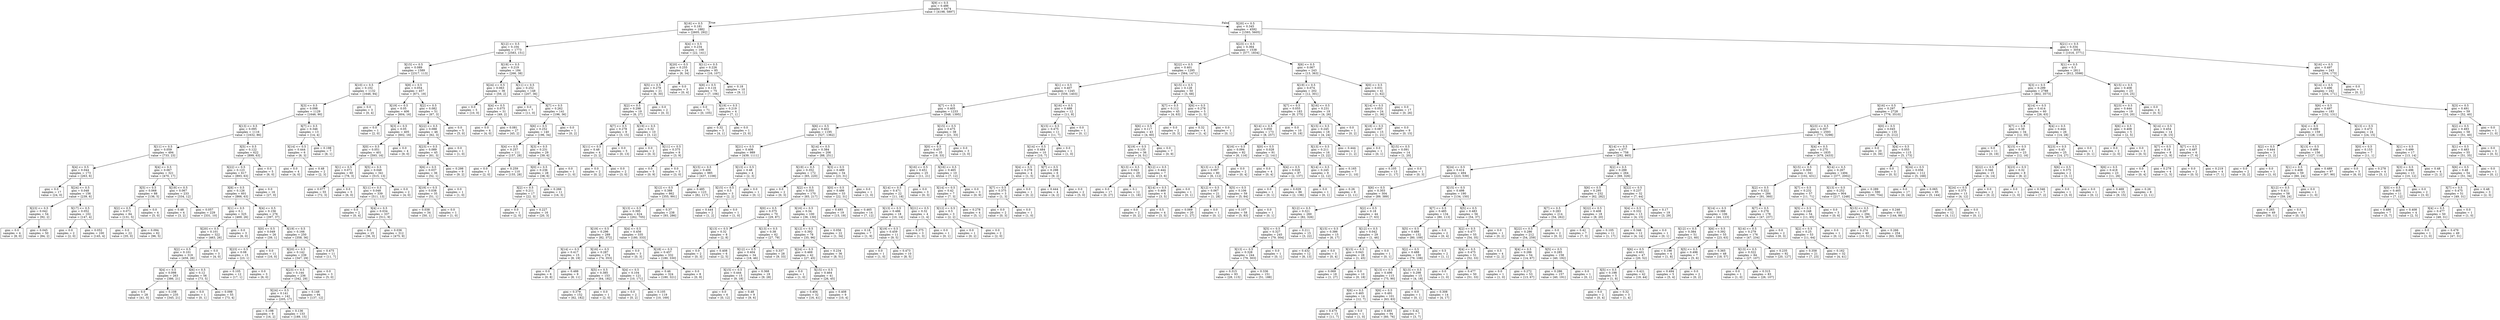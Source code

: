 digraph Tree {
node [shape=box] ;
0 [label="X[9] <= 0.5\ngini = 0.486\nsamples = 6474\nvalue = [4198, 5897]"] ;
1 [label="X[16] <= 0.5\ngini = 0.181\nsamples = 1882\nvalue = [2605, 292]"] ;
0 -> 1 [labeldistance=2.5, labelangle=45, headlabel="True"] ;
2 [label="X[12] <= 0.5\ngini = 0.104\nsamples = 1773\nvalue = [2583, 151]"] ;
1 -> 2 ;
3 [label="X[15] <= 0.5\ngini = 0.089\nsamples = 1589\nvalue = [2317, 113]"] ;
2 -> 3 ;
4 [label="X[10] <= 0.5\ngini = 0.102\nsamples = 1132\nvalue = [1646, 94]"] ;
3 -> 4 ;
5 [label="X[3] <= 0.5\ngini = 0.098\nsamples = 1129\nvalue = [1646, 90]"] ;
4 -> 5 ;
6 [label="X[13] <= 0.5\ngini = 0.095\nsamples = 1116\nvalue = [1632, 86]"] ;
5 -> 6 ;
7 [label="X[11] <= 0.5\ngini = 0.059\nsamples = 494\nvalue = [733, 23]"] ;
6 -> 7 ;
8 [label="X[4] <= 0.5\ngini = 0.044\nsamples = 173\nvalue = [263, 6]"] ;
7 -> 8 ;
9 [label="gini = 0.0\nsamples = 17\nvalue = [24, 0]"] ;
8 -> 9 ;
10 [label="X[24] <= 0.5\ngini = 0.048\nsamples = 156\nvalue = [239, 6]"] ;
8 -> 10 ;
11 [label="X[23] <= 0.5\ngini = 0.042\nsamples = 54\nvalue = [92, 2]"] ;
10 -> 11 ;
12 [label="gini = 0.0\nsamples = 4\nvalue = [8, 0]"] ;
11 -> 12 ;
13 [label="gini = 0.045\nsamples = 50\nvalue = [84, 2]"] ;
11 -> 13 ;
14 [label="X[17] <= 0.5\ngini = 0.052\nsamples = 102\nvalue = [147, 4]"] ;
10 -> 14 ;
15 [label="gini = 0.0\nsamples = 2\nvalue = [2, 0]"] ;
14 -> 15 ;
16 [label="gini = 0.052\nsamples = 100\nvalue = [145, 4]"] ;
14 -> 16 ;
17 [label="X[4] <= 0.5\ngini = 0.067\nsamples = 321\nvalue = [470, 17]"] ;
7 -> 17 ;
18 [label="X[5] <= 0.5\ngini = 0.068\nsamples = 88\nvalue = [136, 5]"] ;
17 -> 18 ;
19 [label="X[2] <= 0.5\ngini = 0.071\nsamples = 84\nvalue = [131, 5]"] ;
18 -> 19 ;
20 [label="gini = 0.0\nsamples = 22\nvalue = [35, 0]"] ;
19 -> 20 ;
21 [label="gini = 0.094\nsamples = 62\nvalue = [96, 5]"] ;
19 -> 21 ;
22 [label="gini = 0.0\nsamples = 4\nvalue = [5, 0]"] ;
18 -> 22 ;
23 [label="X[19] <= 0.5\ngini = 0.067\nsamples = 233\nvalue = [334, 12]"] ;
17 -> 23 ;
24 [label="gini = 0.48\nsamples = 4\nvalue = [3, 2]"] ;
23 -> 24 ;
25 [label="gini = 0.057\nsamples = 229\nvalue = [331, 10]"] ;
23 -> 25 ;
26 [label="X[5] <= 0.5\ngini = 0.122\nsamples = 622\nvalue = [899, 63]"] ;
6 -> 26 ;
27 [label="X[22] <= 0.5\ngini = 0.123\nsamples = 617\nvalue = [893, 63]"] ;
26 -> 27 ;
28 [label="X[8] <= 0.5\ngini = 0.126\nsamples = 601\nvalue = [866, 63]"] ;
27 -> 28 ;
29 [label="X[1] <= 0.5\ngini = 0.1\nsamples = 325\nvalue = [469, 26]"] ;
28 -> 29 ;
30 [label="X[20] <= 0.5\ngini = 0.101\nsamples = 322\nvalue = [463, 26]"] ;
29 -> 30 ;
31 [label="X[2] <= 0.5\ngini = 0.101\nsamples = 319\nvalue = [459, 26]"] ;
30 -> 31 ;
32 [label="X[4] <= 0.5\ngini = 0.098\nsamples = 263\nvalue = [386, 21]"] ;
31 -> 32 ;
33 [label="gini = 0.0\nsamples = 28\nvalue = [41, 0]"] ;
32 -> 33 ;
34 [label="gini = 0.108\nsamples = 235\nvalue = [345, 21]"] ;
32 -> 34 ;
35 [label="X[6] <= 0.5\ngini = 0.12\nsamples = 56\nvalue = [73, 5]"] ;
31 -> 35 ;
36 [label="gini = 0.0\nsamples = 1\nvalue = [0, 1]"] ;
35 -> 36 ;
37 [label="gini = 0.098\nsamples = 55\nvalue = [73, 4]"] ;
35 -> 37 ;
38 [label="gini = 0.0\nsamples = 3\nvalue = [4, 0]"] ;
30 -> 38 ;
39 [label="gini = 0.0\nsamples = 3\nvalue = [6, 0]"] ;
29 -> 39 ;
40 [label="X[4] <= 0.5\ngini = 0.156\nsamples = 276\nvalue = [397, 37]"] ;
28 -> 40 ;
41 [label="X[0] <= 0.5\ngini = 0.049\nsamples = 26\nvalue = [39, 1]"] ;
40 -> 41 ;
42 [label="X[23] <= 0.5\ngini = 0.08\nsamples = 15\nvalue = [23, 1]"] ;
41 -> 42 ;
43 [label="gini = 0.105\nsamples = 12\nvalue = [17, 1]"] ;
42 -> 43 ;
44 [label="gini = 0.0\nsamples = 3\nvalue = [6, 0]"] ;
42 -> 44 ;
45 [label="gini = 0.0\nsamples = 11\nvalue = [16, 0]"] ;
41 -> 45 ;
46 [label="X[19] <= 0.5\ngini = 0.166\nsamples = 250\nvalue = [358, 36]"] ;
40 -> 46 ;
47 [label="X[20] <= 0.5\ngini = 0.142\nsamples = 239\nvalue = [347, 29]"] ;
46 -> 47 ;
48 [label="X[23] <= 0.5\ngini = 0.144\nsamples = 236\nvalue = [342, 29]"] ;
47 -> 48 ;
49 [label="X[24] <= 0.5\ngini = 0.141\nsamples = 142\nvalue = [205, 17]"] ;
48 -> 49 ;
50 [label="gini = 0.198\nsamples = 9\nvalue = [16, 2]"] ;
49 -> 50 ;
51 [label="gini = 0.136\nsamples = 133\nvalue = [189, 15]"] ;
49 -> 51 ;
52 [label="gini = 0.148\nsamples = 94\nvalue = [137, 12]"] ;
48 -> 52 ;
53 [label="gini = 0.0\nsamples = 3\nvalue = [5, 0]"] ;
47 -> 53 ;
54 [label="gini = 0.475\nsamples = 11\nvalue = [11, 7]"] ;
46 -> 54 ;
55 [label="gini = 0.0\nsamples = 16\nvalue = [27, 0]"] ;
27 -> 55 ;
56 [label="gini = 0.0\nsamples = 5\nvalue = [6, 0]"] ;
26 -> 56 ;
57 [label="X[7] <= 0.5\ngini = 0.346\nsamples = 13\nvalue = [14, 4]"] ;
5 -> 57 ;
58 [label="X[14] <= 0.5\ngini = 0.444\nsamples = 6\nvalue = [6, 3]"] ;
57 -> 58 ;
59 [label="gini = 0.0\nsamples = 4\nvalue = [4, 0]"] ;
58 -> 59 ;
60 [label="gini = 0.48\nsamples = 2\nvalue = [2, 3]"] ;
58 -> 60 ;
61 [label="gini = 0.198\nsamples = 7\nvalue = [8, 1]"] ;
57 -> 61 ;
62 [label="gini = 0.0\nsamples = 3\nvalue = [0, 4]"] ;
4 -> 62 ;
63 [label="X[8] <= 0.5\ngini = 0.054\nsamples = 457\nvalue = [671, 19]"] ;
3 -> 63 ;
64 [label="X[19] <= 0.5\ngini = 0.05\nsamples = 406\nvalue = [604, 16]"] ;
63 -> 64 ;
65 [label="gini = 0.0\nsamples = 1\nvalue = [2, 0]"] ;
64 -> 65 ;
66 [label="X[3] <= 0.5\ngini = 0.05\nsamples = 405\nvalue = [602, 16]"] ;
64 -> 66 ;
67 [label="X[0] <= 0.5\ngini = 0.051\nsamples = 401\nvalue = [593, 16]"] ;
66 -> 67 ;
68 [label="X[1] <= 0.5\ngini = 0.071\nsamples = 60\nvalue = [78, 3]"] ;
67 -> 68 ;
69 [label="gini = 0.077\nsamples = 55\nvalue = [72, 3]"] ;
68 -> 69 ;
70 [label="gini = 0.0\nsamples = 5\nvalue = [6, 0]"] ;
68 -> 70 ;
71 [label="X[5] <= 0.5\ngini = 0.048\nsamples = 341\nvalue = [515, 13]"] ;
67 -> 71 ;
72 [label="X[11] <= 0.5\ngini = 0.048\nsamples = 339\nvalue = [511, 13]"] ;
71 -> 72 ;
73 [label="gini = 0.0\nsamples = 2\nvalue = [0, 4]"] ;
72 -> 73 ;
74 [label="X[4] <= 0.5\ngini = 0.034\nsamples = 337\nvalue = [511, 9]"] ;
72 -> 74 ;
75 [label="gini = 0.0\nsamples = 25\nvalue = [36, 0]"] ;
74 -> 75 ;
76 [label="gini = 0.036\nsamples = 312\nvalue = [475, 9]"] ;
74 -> 76 ;
77 [label="gini = 0.0\nsamples = 2\nvalue = [4, 0]"] ;
71 -> 77 ;
78 [label="gini = 0.0\nsamples = 4\nvalue = [9, 0]"] ;
66 -> 78 ;
79 [label="X[2] <= 0.5\ngini = 0.082\nsamples = 51\nvalue = [67, 3]"] ;
63 -> 79 ;
80 [label="X[22] <= 0.5\ngini = 0.088\nsamples = 46\nvalue = [62, 3]"] ;
79 -> 80 ;
81 [label="X[23] <= 0.5\ngini = 0.089\nsamples = 45\nvalue = [61, 3]"] ;
80 -> 81 ;
82 [label="X[6] <= 0.5\ngini = 0.037\nsamples = 36\nvalue = [52, 1]"] ;
81 -> 82 ;
83 [label="X[19] <= 0.5\ngini = 0.038\nsamples = 35\nvalue = [51, 1]"] ;
82 -> 83 ;
84 [label="gini = 0.038\nsamples = 34\nvalue = [50, 1]"] ;
83 -> 84 ;
85 [label="gini = 0.0\nsamples = 1\nvalue = [1, 0]"] ;
83 -> 85 ;
86 [label="gini = 0.0\nsamples = 1\nvalue = [1, 0]"] ;
82 -> 86 ;
87 [label="gini = 0.298\nsamples = 9\nvalue = [9, 2]"] ;
81 -> 87 ;
88 [label="gini = 0.0\nsamples = 1\nvalue = [1, 0]"] ;
80 -> 88 ;
89 [label="gini = 0.0\nsamples = 5\nvalue = [5, 0]"] ;
79 -> 89 ;
90 [label="X[19] <= 0.5\ngini = 0.219\nsamples = 184\nvalue = [266, 38]"] ;
2 -> 90 ;
91 [label="X[24] <= 0.5\ngini = 0.063\nsamples = 36\nvalue = [59, 2]"] ;
90 -> 91 ;
92 [label="gini = 0.0\nsamples = 5\nvalue = [10, 0]"] ;
91 -> 92 ;
93 [label="X[4] <= 0.5\ngini = 0.075\nsamples = 31\nvalue = [49, 2]"] ;
91 -> 93 ;
94 [label="gini = 0.0\nsamples = 4\nvalue = [4, 0]"] ;
93 -> 94 ;
95 [label="gini = 0.081\nsamples = 27\nvalue = [45, 2]"] ;
93 -> 95 ;
96 [label="X[11] <= 0.5\ngini = 0.252\nsamples = 148\nvalue = [207, 36]"] ;
90 -> 96 ;
97 [label="gini = 0.0\nsamples = 7\nvalue = [11, 0]"] ;
96 -> 97 ;
98 [label="X[7] <= 0.5\ngini = 0.262\nsamples = 141\nvalue = [196, 36]"] ;
96 -> 98 ;
99 [label="X[6] <= 0.5\ngini = 0.252\nsamples = 140\nvalue = [196, 34]"] ;
98 -> 99 ;
100 [label="X[4] <= 0.5\ngini = 0.257\nsamples = 111\nvalue = [157, 28]"] ;
99 -> 100 ;
101 [label="gini = 0.0\nsamples = 1\nvalue = [2, 0]"] ;
100 -> 101 ;
102 [label="gini = 0.259\nsamples = 110\nvalue = [155, 28]"] ;
100 -> 102 ;
103 [label="X[3] <= 0.5\ngini = 0.231\nsamples = 29\nvalue = [39, 6]"] ;
99 -> 103 ;
104 [label="X[0] <= 0.5\ngini = 0.236\nsamples = 28\nvalue = [38, 6]"] ;
103 -> 104 ;
105 [label="X[2] <= 0.5\ngini = 0.211\nsamples = 17\nvalue = [22, 3]"] ;
104 -> 105 ;
106 [label="gini = 0.0\nsamples = 1\nvalue = [2, 0]"] ;
105 -> 106 ;
107 [label="gini = 0.227\nsamples = 16\nvalue = [20, 3]"] ;
105 -> 107 ;
108 [label="gini = 0.266\nsamples = 11\nvalue = [16, 3]"] ;
104 -> 108 ;
109 [label="gini = 0.0\nsamples = 1\nvalue = [1, 0]"] ;
103 -> 109 ;
110 [label="gini = 0.0\nsamples = 1\nvalue = [0, 2]"] ;
98 -> 110 ;
111 [label="X[4] <= 0.5\ngini = 0.234\nsamples = 109\nvalue = [22, 141]"] ;
1 -> 111 ;
112 [label="X[20] <= 0.5\ngini = 0.255\nsamples = 24\nvalue = [6, 34]"] ;
111 -> 112 ;
113 [label="X[5] <= 0.5\ngini = 0.278\nsamples = 21\nvalue = [6, 30]"] ;
112 -> 113 ;
114 [label="X[2] <= 0.5\ngini = 0.298\nsamples = 19\nvalue = [6, 27]"] ;
113 -> 114 ;
115 [label="X[7] <= 0.5\ngini = 0.278\nsamples = 9\nvalue = [3, 15]"] ;
114 -> 115 ;
116 [label="X[11] <= 0.5\ngini = 0.48\nsamples = 4\nvalue = [3, 2]"] ;
115 -> 116 ;
117 [label="gini = 0.0\nsamples = 2\nvalue = [0, 2]"] ;
116 -> 117 ;
118 [label="gini = 0.0\nsamples = 2\nvalue = [3, 0]"] ;
116 -> 118 ;
119 [label="gini = 0.0\nsamples = 5\nvalue = [0, 13]"] ;
115 -> 119 ;
120 [label="X[19] <= 0.5\ngini = 0.32\nsamples = 10\nvalue = [3, 12]"] ;
114 -> 120 ;
121 [label="gini = 0.0\nsamples = 2\nvalue = [0, 3]"] ;
120 -> 121 ;
122 [label="X[11] <= 0.5\ngini = 0.375\nsamples = 8\nvalue = [3, 9]"] ;
120 -> 122 ;
123 [label="gini = 0.0\nsamples = 5\nvalue = [0, 9]"] ;
122 -> 123 ;
124 [label="gini = 0.0\nsamples = 3\nvalue = [3, 0]"] ;
122 -> 124 ;
125 [label="gini = 0.0\nsamples = 2\nvalue = [0, 3]"] ;
113 -> 125 ;
126 [label="gini = 0.0\nsamples = 3\nvalue = [0, 4]"] ;
112 -> 126 ;
127 [label="X[11] <= 0.5\ngini = 0.226\nsamples = 85\nvalue = [16, 107]"] ;
111 -> 127 ;
128 [label="X[8] <= 0.5\ngini = 0.116\nsamples = 75\nvalue = [7, 106]"] ;
127 -> 128 ;
129 [label="gini = 0.0\nsamples = 71\nvalue = [0, 105]"] ;
128 -> 129 ;
130 [label="X[19] <= 0.5\ngini = 0.219\nsamples = 4\nvalue = [7, 1]"] ;
128 -> 130 ;
131 [label="gini = 0.32\nsamples = 3\nvalue = [4, 1]"] ;
130 -> 131 ;
132 [label="gini = 0.0\nsamples = 1\nvalue = [3, 0]"] ;
130 -> 132 ;
133 [label="gini = 0.18\nsamples = 10\nvalue = [9, 1]"] ;
127 -> 133 ;
134 [label="X[20] <= 0.5\ngini = 0.345\nsamples = 4592\nvalue = [1593, 5605]"] ;
0 -> 134 [labeldistance=2.5, labelangle=-45, headlabel="False"] ;
135 [label="X[23] <= 0.5\ngini = 0.364\nsamples = 1538\nvalue = [577, 1834]"] ;
134 -> 135 ;
136 [label="X[22] <= 0.5\ngini = 0.401\nsamples = 1295\nvalue = [564, 1471]"] ;
135 -> 136 ;
137 [label="X[1] <= 0.5\ngini = 0.407\nsamples = 1245\nvalue = [559, 1403]"] ;
136 -> 137 ;
138 [label="X[7] <= 0.5\ngini = 0.405\nsamples = 1233\nvalue = [548, 1395]"] ;
137 -> 138 ;
139 [label="X[6] <= 0.5\ngini = 0.402\nsamples = 1195\nvalue = [527, 1362]"] ;
138 -> 139 ;
140 [label="X[21] <= 0.5\ngini = 0.406\nsamples = 989\nvalue = [439, 1111]"] ;
139 -> 140 ;
141 [label="X[15] <= 0.5\ngini = 0.406\nsamples = 985\nvalue = [437, 1108]"] ;
140 -> 141 ;
142 [label="X[12] <= 0.5\ngini = 0.388\nsamples = 862\nvalue = [355, 991]"] ;
141 -> 142 ;
143 [label="X[13] <= 0.5\ngini = 0.395\nsamples = 624\nvalue = [262, 705]"] ;
142 -> 143 ;
144 [label="X[19] <= 0.5\ngini = 0.296\nsamples = 289\nvalue = [82, 372]"] ;
143 -> 144 ;
145 [label="X[14] <= 0.5\ngini = 0.417\nsamples = 15\nvalue = [8, 19]"] ;
144 -> 145 ;
146 [label="gini = 0.0\nsamples = 6\nvalue = [0, 8]"] ;
145 -> 146 ;
147 [label="gini = 0.488\nsamples = 9\nvalue = [8, 11]"] ;
145 -> 147 ;
148 [label="X[16] <= 0.5\ngini = 0.287\nsamples = 274\nvalue = [74, 353]"] ;
144 -> 148 ;
149 [label="X[5] <= 0.5\ngini = 0.385\nsamples = 153\nvalue = [64, 182]"] ;
148 -> 149 ;
150 [label="gini = 0.379\nsamples = 152\nvalue = [62, 182]"] ;
149 -> 150 ;
151 [label="gini = 0.0\nsamples = 1\nvalue = [2, 0]"] ;
149 -> 151 ;
152 [label="X[4] <= 0.5\ngini = 0.104\nsamples = 121\nvalue = [10, 171]"] ;
148 -> 152 ;
153 [label="gini = 0.0\nsamples = 2\nvalue = [0, 2]"] ;
152 -> 153 ;
154 [label="gini = 0.105\nsamples = 119\nvalue = [10, 169]"] ;
152 -> 154 ;
155 [label="X[4] <= 0.5\ngini = 0.456\nsamples = 335\nvalue = [180, 333]"] ;
143 -> 155 ;
156 [label="gini = 0.0\nsamples = 3\nvalue = [0, 3]"] ;
155 -> 156 ;
157 [label="X[18] <= 0.5\ngini = 0.457\nsamples = 332\nvalue = [180, 330]"] ;
155 -> 157 ;
158 [label="gini = 0.46\nsamples = 324\nvalue = [180, 321]"] ;
157 -> 158 ;
159 [label="gini = 0.0\nsamples = 8\nvalue = [0, 9]"] ;
157 -> 159 ;
160 [label="gini = 0.37\nsamples = 238\nvalue = [93, 286]"] ;
142 -> 160 ;
161 [label="gini = 0.485\nsamples = 123\nvalue = [82, 117]"] ;
141 -> 161 ;
162 [label="X[13] <= 0.5\ngini = 0.48\nsamples = 4\nvalue = [2, 3]"] ;
140 -> 162 ;
163 [label="X[15] <= 0.5\ngini = 0.5\nsamples = 3\nvalue = [2, 2]"] ;
162 -> 163 ;
164 [label="gini = 0.444\nsamples = 2\nvalue = [1, 2]"] ;
163 -> 164 ;
165 [label="gini = 0.0\nsamples = 1\nvalue = [1, 0]"] ;
163 -> 165 ;
166 [label="gini = 0.0\nsamples = 1\nvalue = [0, 1]"] ;
162 -> 166 ;
167 [label="X[14] <= 0.5\ngini = 0.384\nsamples = 206\nvalue = [88, 251]"] ;
139 -> 167 ;
168 [label="X[19] <= 0.5\ngini = 0.352\nsamples = 172\nvalue = [65, 220]"] ;
167 -> 168 ;
169 [label="gini = 0.0\nsamples = 2\nvalue = [0, 3]"] ;
168 -> 169 ;
170 [label="X[2] <= 0.5\ngini = 0.355\nsamples = 170\nvalue = [65, 217]"] ;
168 -> 170 ;
171 [label="X[0] <= 0.5\ngini = 0.375\nsamples = 70\nvalue = [29, 87]"] ;
170 -> 171 ;
172 [label="X[13] <= 0.5\ngini = 0.32\nsamples = 8\nvalue = [2, 8]"] ;
171 -> 172 ;
173 [label="gini = 0.0\nsamples = 2\nvalue = [0, 3]"] ;
172 -> 173 ;
174 [label="gini = 0.408\nsamples = 6\nvalue = [2, 5]"] ;
172 -> 174 ;
175 [label="X[13] <= 0.5\ngini = 0.38\nsamples = 62\nvalue = [27, 79]"] ;
171 -> 175 ;
176 [label="X[12] <= 0.5\ngini = 0.404\nsamples = 34\nvalue = [18, 46]"] ;
175 -> 176 ;
177 [label="X[15] <= 0.5\ngini = 0.444\nsamples = 15\nvalue = [9, 18]"] ;
176 -> 177 ;
178 [label="gini = 0.0\nsamples = 6\nvalue = [0, 12]"] ;
177 -> 178 ;
179 [label="gini = 0.48\nsamples = 9\nvalue = [9, 6]"] ;
177 -> 179 ;
180 [label="gini = 0.368\nsamples = 19\nvalue = [9, 28]"] ;
176 -> 180 ;
181 [label="gini = 0.337\nsamples = 28\nvalue = [9, 33]"] ;
175 -> 181 ;
182 [label="X[16] <= 0.5\ngini = 0.34\nsamples = 100\nvalue = [36, 130]"] ;
170 -> 182 ;
183 [label="X[12] <= 0.5\ngini = 0.392\nsamples = 78\nvalue = [35, 96]"] ;
182 -> 183 ;
184 [label="X[24] <= 0.5\ngini = 0.469\nsamples = 42\nvalue = [27, 45]"] ;
183 -> 184 ;
185 [label="gini = 0.0\nsamples = 1\nvalue = [1, 0]"] ;
184 -> 185 ;
186 [label="X[15] <= 0.5\ngini = 0.464\nsamples = 41\nvalue = [26, 45]"] ;
184 -> 186 ;
187 [label="gini = 0.404\nsamples = 32\nvalue = [16, 41]"] ;
186 -> 187 ;
188 [label="gini = 0.408\nsamples = 9\nvalue = [10, 4]"] ;
186 -> 188 ;
189 [label="gini = 0.234\nsamples = 36\nvalue = [8, 51]"] ;
183 -> 189 ;
190 [label="gini = 0.056\nsamples = 22\nvalue = [1, 34]"] ;
182 -> 190 ;
191 [label="X[3] <= 0.5\ngini = 0.489\nsamples = 34\nvalue = [23, 31]"] ;
167 -> 191 ;
192 [label="X[0] <= 0.5\ngini = 0.486\nsamples = 33\nvalue = [22, 31]"] ;
191 -> 192 ;
193 [label="gini = 0.493\nsamples = 19\nvalue = [15, 19]"] ;
192 -> 193 ;
194 [label="gini = 0.465\nsamples = 14\nvalue = [7, 12]"] ;
192 -> 194 ;
195 [label="gini = 0.0\nsamples = 1\nvalue = [1, 0]"] ;
191 -> 195 ;
196 [label="X[15] <= 0.5\ngini = 0.475\nsamples = 38\nvalue = [21, 33]"] ;
138 -> 196 ;
197 [label="X[0] <= 0.5\ngini = 0.457\nsamples = 35\nvalue = [18, 33]"] ;
196 -> 197 ;
198 [label="X[16] <= 0.5\ngini = 0.451\nsamples = 25\nvalue = [11, 21]"] ;
197 -> 198 ;
199 [label="X[14] <= 0.5\ngini = 0.471\nsamples = 22\nvalue = [11, 18]"] ;
198 -> 199 ;
200 [label="X[13] <= 0.5\ngini = 0.486\nsamples = 18\nvalue = [10, 14]"] ;
199 -> 200 ;
201 [label="gini = 0.18\nsamples = 7\nvalue = [1, 9]"] ;
200 -> 201 ;
202 [label="X[19] <= 0.5\ngini = 0.459\nsamples = 11\nvalue = [9, 5]"] ;
200 -> 202 ;
203 [label="gini = 0.0\nsamples = 1\nvalue = [1, 0]"] ;
202 -> 203 ;
204 [label="gini = 0.473\nsamples = 10\nvalue = [8, 5]"] ;
202 -> 204 ;
205 [label="X[21] <= 0.5\ngini = 0.32\nsamples = 4\nvalue = [1, 4]"] ;
199 -> 205 ;
206 [label="gini = 0.375\nsamples = 3\nvalue = [1, 3]"] ;
205 -> 206 ;
207 [label="gini = 0.0\nsamples = 1\nvalue = [0, 1]"] ;
205 -> 207 ;
208 [label="gini = 0.0\nsamples = 3\nvalue = [0, 3]"] ;
198 -> 208 ;
209 [label="X[16] <= 0.5\ngini = 0.465\nsamples = 10\nvalue = [7, 12]"] ;
197 -> 209 ;
210 [label="X[14] <= 0.5\ngini = 0.42\nsamples = 7\nvalue = [7, 3]"] ;
209 -> 210 ;
211 [label="X[12] <= 0.5\ngini = 0.5\nsamples = 3\nvalue = [2, 2]"] ;
210 -> 211 ;
212 [label="gini = 0.0\nsamples = 1\nvalue = [0, 2]"] ;
211 -> 212 ;
213 [label="gini = 0.0\nsamples = 2\nvalue = [2, 0]"] ;
211 -> 213 ;
214 [label="gini = 0.278\nsamples = 4\nvalue = [5, 1]"] ;
210 -> 214 ;
215 [label="gini = 0.0\nsamples = 3\nvalue = [0, 9]"] ;
209 -> 215 ;
216 [label="gini = 0.0\nsamples = 3\nvalue = [3, 0]"] ;
196 -> 216 ;
217 [label="X[16] <= 0.5\ngini = 0.488\nsamples = 12\nvalue = [11, 8]"] ;
137 -> 217 ;
218 [label="X[15] <= 0.5\ngini = 0.475\nsamples = 11\nvalue = [11, 7]"] ;
217 -> 218 ;
219 [label="X[14] <= 0.5\ngini = 0.484\nsamples = 10\nvalue = [10, 7]"] ;
218 -> 219 ;
220 [label="X[4] <= 0.5\ngini = 0.278\nsamples = 4\nvalue = [1, 5]"] ;
219 -> 220 ;
221 [label="X[7] <= 0.5\ngini = 0.375\nsamples = 3\nvalue = [1, 3]"] ;
220 -> 221 ;
222 [label="gini = 0.0\nsamples = 2\nvalue = [0, 3]"] ;
221 -> 222 ;
223 [label="gini = 0.0\nsamples = 1\nvalue = [1, 0]"] ;
221 -> 223 ;
224 [label="gini = 0.0\nsamples = 1\nvalue = [0, 2]"] ;
220 -> 224 ;
225 [label="X[7] <= 0.5\ngini = 0.298\nsamples = 6\nvalue = [9, 2]"] ;
219 -> 225 ;
226 [label="gini = 0.444\nsamples = 4\nvalue = [4, 2]"] ;
225 -> 226 ;
227 [label="gini = 0.0\nsamples = 2\nvalue = [5, 0]"] ;
225 -> 227 ;
228 [label="gini = 0.0\nsamples = 1\nvalue = [1, 0]"] ;
218 -> 228 ;
229 [label="gini = 0.0\nsamples = 1\nvalue = [0, 1]"] ;
217 -> 229 ;
230 [label="X[15] <= 0.5\ngini = 0.128\nsamples = 50\nvalue = [5, 68]"] ;
136 -> 230 ;
231 [label="X[7] <= 0.5\ngini = 0.112\nsamples = 45\nvalue = [4, 63]"] ;
230 -> 231 ;
232 [label="X[6] <= 0.5\ngini = 0.117\nsamples = 43\nvalue = [4, 60]"] ;
231 -> 232 ;
233 [label="X[19] <= 0.5\ngini = 0.135\nsamples = 36\nvalue = [4, 51]"] ;
232 -> 233 ;
234 [label="X[13] <= 0.5\ngini = 0.043\nsamples = 29\nvalue = [1, 45]"] ;
233 -> 234 ;
235 [label="gini = 0.0\nsamples = 17\nvalue = [0, 27]"] ;
234 -> 235 ;
236 [label="gini = 0.1\nsamples = 12\nvalue = [1, 18]"] ;
234 -> 236 ;
237 [label="X[12] <= 0.5\ngini = 0.444\nsamples = 7\nvalue = [3, 6]"] ;
233 -> 237 ;
238 [label="X[14] <= 0.5\ngini = 0.469\nsamples = 6\nvalue = [3, 5]"] ;
237 -> 238 ;
239 [label="gini = 0.0\nsamples = 2\nvalue = [0, 2]"] ;
238 -> 239 ;
240 [label="gini = 0.5\nsamples = 4\nvalue = [3, 3]"] ;
238 -> 240 ;
241 [label="gini = 0.0\nsamples = 1\nvalue = [0, 1]"] ;
237 -> 241 ;
242 [label="gini = 0.0\nsamples = 7\nvalue = [0, 9]"] ;
232 -> 242 ;
243 [label="gini = 0.0\nsamples = 2\nvalue = [0, 3]"] ;
231 -> 243 ;
244 [label="X[6] <= 0.5\ngini = 0.278\nsamples = 5\nvalue = [1, 5]"] ;
230 -> 244 ;
245 [label="gini = 0.32\nsamples = 4\nvalue = [1, 4]"] ;
244 -> 245 ;
246 [label="gini = 0.0\nsamples = 1\nvalue = [0, 1]"] ;
244 -> 246 ;
247 [label="X[6] <= 0.5\ngini = 0.067\nsamples = 243\nvalue = [13, 363]"] ;
135 -> 247 ;
248 [label="X[19] <= 0.5\ngini = 0.074\nsamples = 202\nvalue = [12, 301]"] ;
247 -> 248 ;
249 [label="X[7] <= 0.5\ngini = 0.055\nsamples = 183\nvalue = [8, 275]"] ;
248 -> 249 ;
250 [label="X[14] <= 0.5\ngini = 0.059\nsamples = 173\nvalue = [8, 257]"] ;
249 -> 250 ;
251 [label="X[16] <= 0.5\ngini = 0.094\nsamples = 82\nvalue = [6, 116]"] ;
250 -> 251 ;
252 [label="X[13] <= 0.5\ngini = 0.097\nsamples = 80\nvalue = [6, 112]"] ;
251 -> 252 ;
253 [label="X[12] <= 0.5\ngini = 0.067\nsamples = 21\nvalue = [1, 28]"] ;
252 -> 253 ;
254 [label="gini = 0.069\nsamples = 20\nvalue = [1, 27]"] ;
253 -> 254 ;
255 [label="gini = 0.0\nsamples = 1\nvalue = [0, 1]"] ;
253 -> 255 ;
256 [label="X[5] <= 0.5\ngini = 0.106\nsamples = 59\nvalue = [5, 84]"] ;
252 -> 256 ;
257 [label="gini = 0.107\nsamples = 58\nvalue = [5, 83]"] ;
256 -> 257 ;
258 [label="gini = 0.0\nsamples = 1\nvalue = [0, 1]"] ;
256 -> 258 ;
259 [label="gini = 0.0\nsamples = 2\nvalue = [0, 4]"] ;
251 -> 259 ;
260 [label="X[0] <= 0.5\ngini = 0.028\nsamples = 91\nvalue = [2, 141]"] ;
250 -> 260 ;
261 [label="gini = 0.0\nsamples = 4\nvalue = [0, 4]"] ;
260 -> 261 ;
262 [label="X[4] <= 0.5\ngini = 0.028\nsamples = 87\nvalue = [2, 137]"] ;
260 -> 262 ;
263 [label="gini = 0.0\nsamples = 1\nvalue = [0, 1]"] ;
262 -> 263 ;
264 [label="gini = 0.029\nsamples = 86\nvalue = [2, 136]"] ;
262 -> 264 ;
265 [label="gini = 0.0\nsamples = 10\nvalue = [0, 18]"] ;
249 -> 265 ;
266 [label="X[16] <= 0.5\ngini = 0.231\nsamples = 19\nvalue = [4, 26]"] ;
248 -> 266 ;
267 [label="X[15] <= 0.5\ngini = 0.245\nsamples = 18\nvalue = [4, 24]"] ;
266 -> 267 ;
268 [label="X[13] <= 0.5\ngini = 0.211\nsamples = 16\nvalue = [3, 22]"] ;
267 -> 268 ;
269 [label="X[14] <= 0.5\ngini = 0.245\nsamples = 9\nvalue = [2, 12]"] ;
268 -> 269 ;
270 [label="gini = 0.0\nsamples = 1\nvalue = [0, 1]"] ;
269 -> 270 ;
271 [label="gini = 0.26\nsamples = 8\nvalue = [2, 11]"] ;
269 -> 271 ;
272 [label="gini = 0.165\nsamples = 7\nvalue = [1, 10]"] ;
268 -> 272 ;
273 [label="gini = 0.444\nsamples = 2\nvalue = [1, 2]"] ;
267 -> 273 ;
274 [label="gini = 0.0\nsamples = 1\nvalue = [0, 2]"] ;
266 -> 274 ;
275 [label="X[0] <= 0.5\ngini = 0.031\nsamples = 41\nvalue = [1, 62]"] ;
247 -> 275 ;
276 [label="X[14] <= 0.5\ngini = 0.053\nsamples = 24\nvalue = [1, 36]"] ;
275 -> 276 ;
277 [label="X[18] <= 0.5\ngini = 0.087\nsamples = 15\nvalue = [1, 21]"] ;
276 -> 277 ;
278 [label="gini = 0.0\nsamples = 1\nvalue = [0, 1]"] ;
277 -> 278 ;
279 [label="X[15] <= 0.5\ngini = 0.091\nsamples = 14\nvalue = [1, 20]"] ;
277 -> 279 ;
280 [label="gini = 0.105\nsamples = 13\nvalue = [1, 17]"] ;
279 -> 280 ;
281 [label="gini = 0.0\nsamples = 1\nvalue = [0, 3]"] ;
279 -> 281 ;
282 [label="gini = 0.0\nsamples = 9\nvalue = [0, 15]"] ;
276 -> 282 ;
283 [label="gini = 0.0\nsamples = 17\nvalue = [0, 26]"] ;
275 -> 283 ;
284 [label="X[21] <= 0.5\ngini = 0.334\nsamples = 3054\nvalue = [1016, 3771]"] ;
134 -> 284 ;
285 [label="X[1] <= 0.5\ngini = 0.3\nsamples = 2811\nvalue = [812, 3598]"] ;
284 -> 285 ;
286 [label="X[3] <= 0.5\ngini = 0.299\nsamples = 2788\nvalue = [802, 3573]"] ;
285 -> 286 ;
287 [label="X[16] <= 0.5\ngini = 0.297\nsamples = 2728\nvalue = [776, 3510]"] ;
286 -> 287 ;
288 [label="X[23] <= 0.5\ngini = 0.307\nsamples = 2593\nvalue = [771, 3298]"] ;
287 -> 288 ;
289 [label="X[14] <= 0.5\ngini = 0.377\nsamples = 758\nvalue = [292, 865]"] ;
288 -> 289 ;
290 [label="X[24] <= 0.5\ngini = 0.414\nsamples = 494\nvalue = [223, 539]"] ;
289 -> 290 ;
291 [label="X[6] <= 0.5\ngini = 0.303\nsamples = 304\nvalue = [89, 389]"] ;
290 -> 291 ;
292 [label="X[12] <= 0.5\ngini = 0.321\nsamples = 260\nvalue = [82, 326]"] ;
291 -> 292 ;
293 [label="X[5] <= 0.5\ngini = 0.327\nsamples = 245\nvalue = [79, 304]"] ;
292 -> 293 ;
294 [label="X[13] <= 0.5\ngini = 0.328\nsamples = 244\nvalue = [79, 303]"] ;
293 -> 294 ;
295 [label="gini = 0.315\nsamples = 93\nvalue = [28, 115]"] ;
294 -> 295 ;
296 [label="gini = 0.336\nsamples = 151\nvalue = [51, 188]"] ;
294 -> 296 ;
297 [label="gini = 0.0\nsamples = 1\nvalue = [0, 1]"] ;
293 -> 297 ;
298 [label="gini = 0.211\nsamples = 15\nvalue = [3, 22]"] ;
292 -> 298 ;
299 [label="X[2] <= 0.5\ngini = 0.18\nsamples = 44\nvalue = [7, 63]"] ;
291 -> 299 ;
300 [label="X[15] <= 0.5\ngini = 0.386\nsamples = 15\nvalue = [6, 17]"] ;
299 -> 300 ;
301 [label="gini = 0.432\nsamples = 12\nvalue = [6, 13]"] ;
300 -> 301 ;
302 [label="gini = 0.0\nsamples = 3\nvalue = [0, 4]"] ;
300 -> 302 ;
303 [label="X[12] <= 0.5\ngini = 0.042\nsamples = 29\nvalue = [1, 46]"] ;
299 -> 303 ;
304 [label="X[15] <= 0.5\ngini = 0.043\nsamples = 28\nvalue = [1, 45]"] ;
303 -> 304 ;
305 [label="gini = 0.069\nsamples = 18\nvalue = [1, 27]"] ;
304 -> 305 ;
306 [label="gini = 0.0\nsamples = 10\nvalue = [0, 18]"] ;
304 -> 306 ;
307 [label="gini = 0.0\nsamples = 1\nvalue = [0, 1]"] ;
303 -> 307 ;
308 [label="X[15] <= 0.5\ngini = 0.498\nsamples = 190\nvalue = [134, 150]"] ;
290 -> 308 ;
309 [label="X[7] <= 0.5\ngini = 0.485\nsamples = 134\nvalue = [80, 113]"] ;
308 -> 309 ;
310 [label="X[5] <= 0.5\ngini = 0.488\nsamples = 132\nvalue = [80, 109]"] ;
309 -> 310 ;
311 [label="X[2] <= 0.5\ngini = 0.488\nsamples = 130\nvalue = [79, 108]"] ;
310 -> 311 ;
312 [label="X[13] <= 0.5\ngini = 0.496\nsamples = 115\nvalue = [75, 90]"] ;
311 -> 312 ;
313 [label="X[6] <= 0.5\ngini = 0.465\nsamples = 14\nvalue = [12, 7]"] ;
312 -> 313 ;
314 [label="gini = 0.475\nsamples = 13\nvalue = [11, 7]"] ;
313 -> 314 ;
315 [label="gini = 0.0\nsamples = 1\nvalue = [1, 0]"] ;
313 -> 315 ;
316 [label="X[6] <= 0.5\ngini = 0.491\nsamples = 101\nvalue = [63, 83]"] ;
312 -> 316 ;
317 [label="gini = 0.493\nsamples = 94\nvalue = [60, 76]"] ;
316 -> 317 ;
318 [label="gini = 0.42\nsamples = 7\nvalue = [3, 7]"] ;
316 -> 318 ;
319 [label="X[13] <= 0.5\ngini = 0.298\nsamples = 15\nvalue = [4, 18]"] ;
311 -> 319 ;
320 [label="gini = 0.0\nsamples = 1\nvalue = [0, 1]"] ;
319 -> 320 ;
321 [label="gini = 0.308\nsamples = 14\nvalue = [4, 17]"] ;
319 -> 321 ;
322 [label="gini = 0.5\nsamples = 2\nvalue = [1, 1]"] ;
310 -> 322 ;
323 [label="gini = 0.0\nsamples = 2\nvalue = [0, 4]"] ;
309 -> 323 ;
324 [label="X[5] <= 0.5\ngini = 0.483\nsamples = 56\nvalue = [54, 37]"] ;
308 -> 324 ;
325 [label="X[2] <= 0.5\ngini = 0.477\nsamples = 55\nvalue = [54, 35]"] ;
324 -> 325 ;
326 [label="X[4] <= 0.5\ngini = 0.475\nsamples = 51\nvalue = [52, 33]"] ;
325 -> 326 ;
327 [label="gini = 0.0\nsamples = 1\nvalue = [1, 0]"] ;
326 -> 327 ;
328 [label="gini = 0.477\nsamples = 50\nvalue = [51, 33]"] ;
326 -> 328 ;
329 [label="gini = 0.5\nsamples = 4\nvalue = [2, 2]"] ;
325 -> 329 ;
330 [label="gini = 0.0\nsamples = 1\nvalue = [0, 2]"] ;
324 -> 330 ;
331 [label="X[2] <= 0.5\ngini = 0.288\nsamples = 264\nvalue = [69, 326]"] ;
289 -> 331 ;
332 [label="X[6] <= 0.5\ngini = 0.295\nsamples = 232\nvalue = [62, 282]"] ;
331 -> 332 ;
333 [label="X[7] <= 0.5\ngini = 0.283\nsamples = 214\nvalue = [54, 262]"] ;
332 -> 333 ;
334 [label="X[22] <= 0.5\ngini = 0.286\nsamples = 212\nvalue = [54, 259]"] ;
333 -> 334 ;
335 [label="X[4] <= 0.5\ngini = 0.286\nsamples = 54\nvalue = [14, 67]"] ;
334 -> 335 ;
336 [label="gini = 0.0\nsamples = 1\nvalue = [1, 0]"] ;
335 -> 336 ;
337 [label="gini = 0.272\nsamples = 53\nvalue = [13, 67]"] ;
335 -> 337 ;
338 [label="X[5] <= 0.5\ngini = 0.285\nsamples = 158\nvalue = [40, 192]"] ;
334 -> 338 ;
339 [label="gini = 0.286\nsamples = 157\nvalue = [40, 191]"] ;
338 -> 339 ;
340 [label="gini = 0.0\nsamples = 1\nvalue = [0, 1]"] ;
338 -> 340 ;
341 [label="gini = 0.0\nsamples = 2\nvalue = [0, 3]"] ;
333 -> 341 ;
342 [label="X[22] <= 0.5\ngini = 0.408\nsamples = 18\nvalue = [8, 20]"] ;
332 -> 342 ;
343 [label="gini = 0.42\nsamples = 7\nvalue = [7, 3]"] ;
342 -> 343 ;
344 [label="gini = 0.105\nsamples = 11\nvalue = [1, 17]"] ;
342 -> 344 ;
345 [label="X[22] <= 0.5\ngini = 0.237\nsamples = 32\nvalue = [7, 44]"] ;
331 -> 345 ;
346 [label="X[4] <= 0.5\ngini = 0.332\nsamples = 13\nvalue = [4, 15]"] ;
345 -> 346 ;
347 [label="gini = 0.346\nsamples = 12\nvalue = [4, 14]"] ;
346 -> 347 ;
348 [label="gini = 0.0\nsamples = 1\nvalue = [0, 1]"] ;
346 -> 348 ;
349 [label="gini = 0.17\nsamples = 19\nvalue = [3, 29]"] ;
345 -> 349 ;
350 [label="X[4] <= 0.5\ngini = 0.275\nsamples = 1835\nvalue = [479, 2433]"] ;
288 -> 350 ;
351 [label="X[15] <= 0.5\ngini = 0.309\nsamples = 341\nvalue = [102, 431]"] ;
350 -> 351 ;
352 [label="X[2] <= 0.5\ngini = 0.322\nsamples = 284\nvalue = [91, 360]"] ;
351 -> 352 ;
353 [label="X[14] <= 0.5\ngini = 0.388\nsamples = 106\nvalue = [44, 123]"] ;
352 -> 353 ;
354 [label="X[12] <= 0.5\ngini = 0.384\nsamples = 51\nvalue = [21, 60]"] ;
353 -> 354 ;
355 [label="X[6] <= 0.5\ngini = 0.401\nsamples = 47\nvalue = [20, 52]"] ;
354 -> 355 ;
356 [label="X[5] <= 0.5\ngini = 0.198\nsamples = 5\nvalue = [1, 8]"] ;
355 -> 356 ;
357 [label="gini = 0.0\nsamples = 2\nvalue = [0, 4]"] ;
356 -> 357 ;
358 [label="gini = 0.32\nsamples = 3\nvalue = [1, 4]"] ;
356 -> 358 ;
359 [label="gini = 0.421\nsamples = 42\nvalue = [19, 44]"] ;
355 -> 359 ;
360 [label="gini = 0.198\nsamples = 4\nvalue = [1, 8]"] ;
354 -> 360 ;
361 [label="X[6] <= 0.5\ngini = 0.392\nsamples = 55\nvalue = [23, 63]"] ;
353 -> 361 ;
362 [label="X[5] <= 0.5\ngini = 0.496\nsamples = 7\nvalue = [5, 6]"] ;
361 -> 362 ;
363 [label="gini = 0.494\nsamples = 5\nvalue = [5, 4]"] ;
362 -> 363 ;
364 [label="gini = 0.0\nsamples = 2\nvalue = [0, 2]"] ;
362 -> 364 ;
365 [label="gini = 0.365\nsamples = 48\nvalue = [18, 57]"] ;
361 -> 365 ;
366 [label="X[7] <= 0.5\ngini = 0.276\nsamples = 178\nvalue = [47, 237]"] ;
352 -> 366 ;
367 [label="X[14] <= 0.5\ngini = 0.279\nsamples = 176\nvalue = [47, 234]"] ;
366 -> 367 ;
368 [label="X[13] <= 0.5\ngini = 0.322\nsamples = 84\nvalue = [27, 107]"] ;
367 -> 368 ;
369 [label="gini = 0.0\nsamples = 1\nvalue = [1, 0]"] ;
368 -> 369 ;
370 [label="gini = 0.315\nsamples = 83\nvalue = [26, 107]"] ;
368 -> 370 ;
371 [label="gini = 0.235\nsamples = 92\nvalue = [20, 127]"] ;
367 -> 371 ;
372 [label="gini = 0.0\nsamples = 2\nvalue = [0, 3]"] ;
366 -> 372 ;
373 [label="X[7] <= 0.5\ngini = 0.232\nsamples = 57\nvalue = [11, 71]"] ;
351 -> 373 ;
374 [label="X[5] <= 0.5\ngini = 0.248\nsamples = 54\nvalue = [11, 65]"] ;
373 -> 374 ;
375 [label="X[2] <= 0.5\ngini = 0.25\nsamples = 53\nvalue = [11, 64]"] ;
374 -> 375 ;
376 [label="gini = 0.358\nsamples = 21\nvalue = [7, 23]"] ;
375 -> 376 ;
377 [label="gini = 0.162\nsamples = 32\nvalue = [4, 41]"] ;
375 -> 377 ;
378 [label="gini = 0.0\nsamples = 1\nvalue = [0, 1]"] ;
374 -> 378 ;
379 [label="gini = 0.0\nsamples = 3\nvalue = [0, 6]"] ;
373 -> 379 ;
380 [label="X[14] <= 0.5\ngini = 0.267\nsamples = 1494\nvalue = [377, 2002]"] ;
350 -> 380 ;
381 [label="X[13] <= 0.5\ngini = 0.252\nsamples = 904\nvalue = [217, 1248]"] ;
380 -> 381 ;
382 [label="X[15] <= 0.5\ngini = 0.267\nsamples = 294\nvalue = [73, 387]"] ;
381 -> 382 ;
383 [label="gini = 0.274\nsamples = 40\nvalue = [10, 51]"] ;
382 -> 383 ;
384 [label="gini = 0.266\nsamples = 254\nvalue = [63, 336]"] ;
382 -> 384 ;
385 [label="gini = 0.246\nsamples = 610\nvalue = [144, 861]"] ;
381 -> 385 ;
386 [label="gini = 0.289\nsamples = 590\nvalue = [160, 754]"] ;
380 -> 386 ;
387 [label="X[0] <= 0.5\ngini = 0.045\nsamples = 135\nvalue = [5, 212]"] ;
287 -> 387 ;
388 [label="gini = 0.0\nsamples = 20\nvalue = [0, 39]"] ;
387 -> 388 ;
389 [label="X[4] <= 0.5\ngini = 0.055\nsamples = 115\nvalue = [5, 173]"] ;
387 -> 389 ;
390 [label="gini = 0.0\nsamples = 3\nvalue = [0, 5]"] ;
389 -> 390 ;
391 [label="X[24] <= 0.5\ngini = 0.056\nsamples = 112\nvalue = [5, 168]"] ;
389 -> 391 ;
392 [label="gini = 0.0\nsamples = 17\nvalue = [0, 24]"] ;
391 -> 392 ;
393 [label="gini = 0.065\nsamples = 95\nvalue = [5, 144]"] ;
391 -> 393 ;
394 [label="X[14] <= 0.5\ngini = 0.414\nsamples = 60\nvalue = [26, 63]"] ;
286 -> 394 ;
395 [label="X[7] <= 0.5\ngini = 0.38\nsamples = 34\nvalue = [12, 35]"] ;
394 -> 395 ;
396 [label="gini = 0.0\nsamples = 11\nvalue = [0, 19]"] ;
395 -> 396 ;
397 [label="X[15] <= 0.5\ngini = 0.49\nsamples = 23\nvalue = [12, 16]"] ;
395 -> 397 ;
398 [label="X[22] <= 0.5\ngini = 0.346\nsamples = 15\nvalue = [4, 14]"] ;
397 -> 398 ;
399 [label="X[24] <= 0.5\ngini = 0.375\nsamples = 13\nvalue = [4, 12]"] ;
398 -> 399 ;
400 [label="gini = 0.391\nsamples = 12\nvalue = [4, 11]"] ;
399 -> 400 ;
401 [label="gini = 0.0\nsamples = 1\nvalue = [0, 1]"] ;
399 -> 401 ;
402 [label="gini = 0.0\nsamples = 2\nvalue = [0, 2]"] ;
398 -> 402 ;
403 [label="X[23] <= 0.5\ngini = 0.32\nsamples = 8\nvalue = [8, 2]"] ;
397 -> 403 ;
404 [label="gini = 0.0\nsamples = 1\nvalue = [1, 0]"] ;
403 -> 404 ;
405 [label="gini = 0.346\nsamples = 7\nvalue = [7, 2]"] ;
403 -> 405 ;
406 [label="X[4] <= 0.5\ngini = 0.444\nsamples = 26\nvalue = [14, 28]"] ;
394 -> 406 ;
407 [label="X[23] <= 0.5\ngini = 0.45\nsamples = 25\nvalue = [14, 27]"] ;
406 -> 407 ;
408 [label="X[6] <= 0.5\ngini = 0.375\nsamples = 2\nvalue = [3, 1]"] ;
407 -> 408 ;
409 [label="gini = 0.0\nsamples = 1\nvalue = [3, 0]"] ;
408 -> 409 ;
410 [label="gini = 0.0\nsamples = 1\nvalue = [0, 1]"] ;
408 -> 410 ;
411 [label="X[6] <= 0.5\ngini = 0.418\nsamples = 23\nvalue = [11, 26]"] ;
407 -> 411 ;
412 [label="gini = 0.469\nsamples = 15\nvalue = [9, 15]"] ;
411 -> 412 ;
413 [label="gini = 0.26\nsamples = 8\nvalue = [2, 11]"] ;
411 -> 413 ;
414 [label="gini = 0.0\nsamples = 1\nvalue = [0, 1]"] ;
406 -> 414 ;
415 [label="X[15] <= 0.5\ngini = 0.408\nsamples = 23\nvalue = [10, 25]"] ;
285 -> 415 ;
416 [label="X[23] <= 0.5\ngini = 0.444\nsamples = 19\nvalue = [10, 20]"] ;
415 -> 416 ;
417 [label="X[6] <= 0.5\ngini = 0.408\nsamples = 5\nvalue = [2, 5]"] ;
416 -> 417 ;
418 [label="gini = 0.0\nsamples = 2\nvalue = [2, 0]"] ;
417 -> 418 ;
419 [label="gini = 0.0\nsamples = 3\nvalue = [0, 5]"] ;
417 -> 419 ;
420 [label="X[14] <= 0.5\ngini = 0.454\nsamples = 14\nvalue = [8, 15]"] ;
416 -> 420 ;
421 [label="X[7] <= 0.5\ngini = 0.18\nsamples = 8\nvalue = [1, 9]"] ;
420 -> 421 ;
422 [label="gini = 0.0\nsamples = 4\nvalue = [0, 4]"] ;
421 -> 422 ;
423 [label="gini = 0.278\nsamples = 4\nvalue = [1, 5]"] ;
421 -> 423 ;
424 [label="X[7] <= 0.5\ngini = 0.497\nsamples = 6\nvalue = [7, 6]"] ;
420 -> 424 ;
425 [label="gini = 0.0\nsamples = 2\nvalue = [0, 5]"] ;
424 -> 425 ;
426 [label="gini = 0.219\nsamples = 4\nvalue = [7, 1]"] ;
424 -> 426 ;
427 [label="gini = 0.0\nsamples = 4\nvalue = [0, 5]"] ;
415 -> 427 ;
428 [label="X[16] <= 0.5\ngini = 0.497\nsamples = 243\nvalue = [204, 173]"] ;
284 -> 428 ;
429 [label="X[14] <= 0.5\ngini = 0.496\nsamples = 242\nvalue = [204, 171]"] ;
428 -> 429 ;
430 [label="X[6] <= 0.5\ngini = 0.497\nsamples = 183\nvalue = [152, 131]"] ;
429 -> 430 ;
431 [label="X[4] <= 0.5\ngini = 0.499\nsamples = 159\nvalue = [128, 116]"] ;
430 -> 431 ;
432 [label="X[2] <= 0.5\ngini = 0.444\nsamples = 3\nvalue = [1, 2]"] ;
431 -> 432 ;
433 [label="gini = 0.0\nsamples = 2\nvalue = [0, 2]"] ;
432 -> 433 ;
434 [label="gini = 0.0\nsamples = 1\nvalue = [1, 0]"] ;
432 -> 434 ;
435 [label="X[13] <= 0.5\ngini = 0.499\nsamples = 156\nvalue = [127, 114]"] ;
431 -> 435 ;
436 [label="X[1] <= 0.5\ngini = 0.408\nsamples = 59\nvalue = [60, 24]"] ;
435 -> 436 ;
437 [label="X[12] <= 0.5\ngini = 0.411\nsamples = 58\nvalue = [59, 24]"] ;
436 -> 437 ;
438 [label="gini = 0.265\nsamples = 49\nvalue = [59, 11]"] ;
437 -> 438 ;
439 [label="gini = 0.0\nsamples = 9\nvalue = [0, 13]"] ;
437 -> 439 ;
440 [label="gini = 0.0\nsamples = 1\nvalue = [1, 0]"] ;
436 -> 440 ;
441 [label="gini = 0.489\nsamples = 97\nvalue = [67, 90]"] ;
435 -> 441 ;
442 [label="X[13] <= 0.5\ngini = 0.473\nsamples = 24\nvalue = [24, 15]"] ;
430 -> 442 ;
443 [label="X[0] <= 0.5\ngini = 0.153\nsamples = 7\nvalue = [11, 1]"] ;
442 -> 443 ;
444 [label="gini = 0.0\nsamples = 3\nvalue = [6, 0]"] ;
443 -> 444 ;
445 [label="gini = 0.278\nsamples = 4\nvalue = [5, 1]"] ;
443 -> 445 ;
446 [label="X[1] <= 0.5\ngini = 0.499\nsamples = 17\nvalue = [13, 14]"] ;
442 -> 446 ;
447 [label="X[3] <= 0.5\ngini = 0.496\nsamples = 13\nvalue = [10, 12]"] ;
446 -> 447 ;
448 [label="X[0] <= 0.5\ngini = 0.465\nsamples = 11\nvalue = [7, 12]"] ;
447 -> 448 ;
449 [label="gini = 0.486\nsamples = 7\nvalue = [5, 7]"] ;
448 -> 449 ;
450 [label="gini = 0.408\nsamples = 4\nvalue = [2, 5]"] ;
448 -> 450 ;
451 [label="gini = 0.0\nsamples = 2\nvalue = [3, 0]"] ;
447 -> 451 ;
452 [label="gini = 0.48\nsamples = 4\nvalue = [3, 2]"] ;
446 -> 452 ;
453 [label="X[3] <= 0.5\ngini = 0.491\nsamples = 59\nvalue = [52, 40]"] ;
429 -> 453 ;
454 [label="X[2] <= 0.5\ngini = 0.493\nsamples = 58\nvalue = [51, 40]"] ;
453 -> 454 ;
455 [label="X[1] <= 0.5\ngini = 0.483\nsamples = 55\nvalue = [51, 35]"] ;
454 -> 455 ;
456 [label="X[6] <= 0.5\ngini = 0.48\nsamples = 54\nvalue = [51, 34]"] ;
455 -> 456 ;
457 [label="X[7] <= 0.5\ngini = 0.475\nsamples = 51\nvalue = [49, 31]"] ;
456 -> 457 ;
458 [label="X[4] <= 0.5\ngini = 0.477\nsamples = 50\nvalue = [48, 31]"] ;
457 -> 458 ;
459 [label="gini = 0.0\nsamples = 1\nvalue = [1, 0]"] ;
458 -> 459 ;
460 [label="gini = 0.479\nsamples = 49\nvalue = [47, 31]"] ;
458 -> 460 ;
461 [label="gini = 0.0\nsamples = 1\nvalue = [1, 0]"] ;
457 -> 461 ;
462 [label="gini = 0.48\nsamples = 3\nvalue = [2, 3]"] ;
456 -> 462 ;
463 [label="gini = 0.0\nsamples = 1\nvalue = [0, 1]"] ;
455 -> 463 ;
464 [label="gini = 0.0\nsamples = 3\nvalue = [0, 5]"] ;
454 -> 464 ;
465 [label="gini = 0.0\nsamples = 1\nvalue = [1, 0]"] ;
453 -> 465 ;
466 [label="gini = 0.0\nsamples = 1\nvalue = [0, 2]"] ;
428 -> 466 ;
}